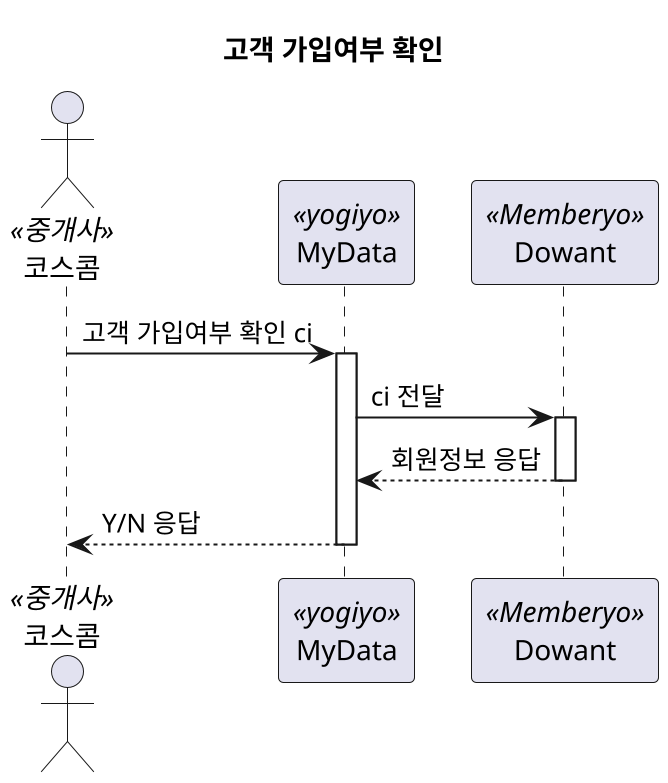 @startuml 가입여부 조회
skinparam defaultFontName D2Coding

scale 2
title 고객 가입여부 확인

actor 코스콤<<중개사>>
participant MyData<<yogiyo>>
participant Dowant<<Memberyo>>

코스콤 -> MyData : 고객 가입여부 확인 ci
activate MyData

MyData -> Dowant : ci 전달
activate Dowant

Dowant --> MyData : 회원정보 응답
deactivate Dowant

MyData --> 코스콤 : Y/N 응답
deactivate MyData

@enduml